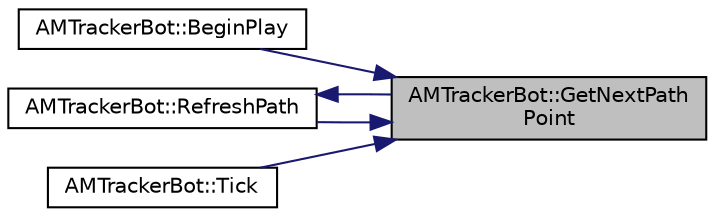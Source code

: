 digraph "AMTrackerBot::GetNextPathPoint"
{
 // LATEX_PDF_SIZE
  edge [fontname="Helvetica",fontsize="10",labelfontname="Helvetica",labelfontsize="10"];
  node [fontname="Helvetica",fontsize="10",shape=record];
  rankdir="RL";
  Node1 [label="AMTrackerBot::GetNextPath\lPoint",height=0.2,width=0.4,color="black", fillcolor="grey75", style="filled", fontcolor="black",tooltip=" "];
  Node1 -> Node2 [dir="back",color="midnightblue",fontsize="10",style="solid"];
  Node2 [label="AMTrackerBot::BeginPlay",height=0.2,width=0.4,color="black", fillcolor="white", style="filled",URL="$class_a_m_tracker_bot.html#a6873c06a06c20b18903ac0a7ef596540",tooltip=" "];
  Node1 -> Node3 [dir="back",color="midnightblue",fontsize="10",style="solid"];
  Node3 [label="AMTrackerBot::RefreshPath",height=0.2,width=0.4,color="black", fillcolor="white", style="filled",URL="$class_a_m_tracker_bot.html#a809b8e901d148cb1f86b7dc648b7cd6b",tooltip=" "];
  Node3 -> Node1 [dir="back",color="midnightblue",fontsize="10",style="solid"];
  Node1 -> Node4 [dir="back",color="midnightblue",fontsize="10",style="solid"];
  Node4 [label="AMTrackerBot::Tick",height=0.2,width=0.4,color="black", fillcolor="white", style="filled",URL="$class_a_m_tracker_bot.html#aade3223249e2459d7312881305def1d4",tooltip=" "];
}
